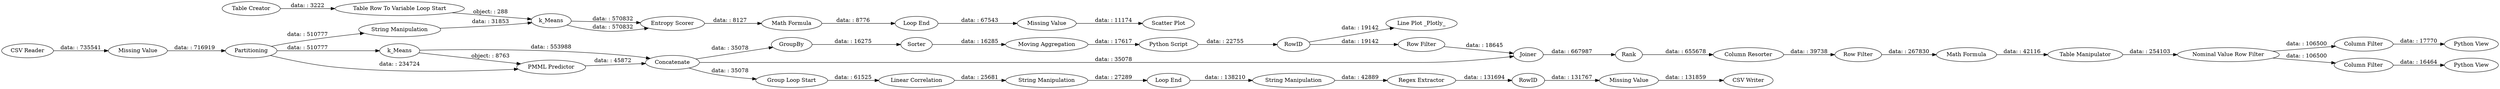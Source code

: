 digraph {
	"-4341484755667898508_5" [label="Table Creator"]
	"-4341484755667898508_6" [label="Table Row To Variable Loop Start"]
	"-4341484755667898508_30" [label="Row Filter"]
	"-4341484755667898508_31" [label="Column Resorter"]
	"-4341484755667898508_28" [label=Joiner]
	"-4341484755667898508_37" [label="Python View"]
	"-4341484755667898508_29" [label=Rank]
	"-4341484755667898508_17" [label="Group Loop Start"]
	"-4341484755667898508_35" [label="Nominal Value Row Filter"]
	"-4341484755667898508_42" [label="Missing Value"]
	"-4341484755667898508_24" [label="Line Plot _Plotly_"]
	"-4341484755667898508_40" [label="Regex Extractor"]
	"-4341484755667898508_41" [label=RowID]
	"-4341484755667898508_16" [label="Linear Correlation"]
	"-4341484755667898508_39" [label="String Manipulation"]
	"-4341484755667898508_23" [label="Moving Aggregation"]
	"-4341484755667898508_4" [label="Missing Value"]
	"-4341484755667898508_19" [label="String Manipulation"]
	"-4341484755667898508_11" [label="Math Formula"]
	"-4341484755667898508_2" [label=k_Means]
	"-4341484755667898508_7" [label="Entropy Scorer"]
	"-4341484755667898508_1" [label="CSV Reader"]
	"-4341484755667898508_21" [label=GroupBy]
	"-4341484755667898508_13" [label=k_Means]
	"-4341484755667898508_9" [label="Loop End"]
	"-4341484755667898508_10" [label="Missing Value"]
	"-4341484755667898508_14" [label="PMML Predictor"]
	"-4341484755667898508_26" [label=RowID]
	"-4341484755667898508_3" [label=Partitioning]
	"-4341484755667898508_22" [label=Sorter]
	"-4341484755667898508_25" [label="Python Script"]
	"-4341484755667898508_32" [label="Table Manipulator"]
	"-4341484755667898508_12" [label="Scatter Plot"]
	"-4341484755667898508_15" [label=Concatenate]
	"-4341484755667898508_27" [label="Row Filter"]
	"-4341484755667898508_8" [label="String Manipulation"]
	"-4341484755667898508_36" [label="Column Filter"]
	"-4341484755667898508_34" [label="Python View"]
	"-4341484755667898508_20" [label="Loop End"]
	"-4341484755667898508_33" [label="Math Formula"]
	"-4341484755667898508_38" [label="Column Filter"]
	"-4341484755667898508_43" [label="CSV Writer"]
	"-4341484755667898508_5" -> "-4341484755667898508_6" [label="data: : 3222"]
	"-4341484755667898508_36" -> "-4341484755667898508_34" [label="data: : 17770"]
	"-4341484755667898508_3" -> "-4341484755667898508_14" [label="data: : 234724"]
	"-4341484755667898508_21" -> "-4341484755667898508_22" [label="data: : 16275"]
	"-4341484755667898508_15" -> "-4341484755667898508_17" [label="data: : 35078"]
	"-4341484755667898508_7" -> "-4341484755667898508_11" [label="data: : 8127"]
	"-4341484755667898508_28" -> "-4341484755667898508_29" [label="data: : 667987"]
	"-4341484755667898508_26" -> "-4341484755667898508_27" [label="data: : 19142"]
	"-4341484755667898508_27" -> "-4341484755667898508_28" [label="data: : 18645"]
	"-4341484755667898508_2" -> "-4341484755667898508_7" [label="data: : 570832"]
	"-4341484755667898508_13" -> "-4341484755667898508_14" [label="object: : 8763"]
	"-4341484755667898508_26" -> "-4341484755667898508_24" [label="data: : 19142"]
	"-4341484755667898508_16" -> "-4341484755667898508_19" [label="data: : 25681"]
	"-4341484755667898508_14" -> "-4341484755667898508_15" [label="data: : 45872"]
	"-4341484755667898508_23" -> "-4341484755667898508_25" [label="data: : 17617"]
	"-4341484755667898508_19" -> "-4341484755667898508_20" [label="data: : 27289"]
	"-4341484755667898508_22" -> "-4341484755667898508_23" [label="data: : 16285"]
	"-4341484755667898508_8" -> "-4341484755667898508_2" [label="data: : 31853"]
	"-4341484755667898508_3" -> "-4341484755667898508_13" [label="data: : 510777"]
	"-4341484755667898508_11" -> "-4341484755667898508_9" [label="data: : 8776"]
	"-4341484755667898508_33" -> "-4341484755667898508_32" [label="data: : 42116"]
	"-4341484755667898508_40" -> "-4341484755667898508_41" [label="data: : 131694"]
	"-4341484755667898508_20" -> "-4341484755667898508_39" [label="data: : 138210"]
	"-4341484755667898508_6" -> "-4341484755667898508_2" [label="object: : 288"]
	"-4341484755667898508_10" -> "-4341484755667898508_12" [label="data: : 11174"]
	"-4341484755667898508_9" -> "-4341484755667898508_10" [label="data: : 67543"]
	"-4341484755667898508_39" -> "-4341484755667898508_40" [label="data: : 42889"]
	"-4341484755667898508_2" -> "-4341484755667898508_7" [label="data: : 570832"]
	"-4341484755667898508_17" -> "-4341484755667898508_16" [label="data: : 61525"]
	"-4341484755667898508_3" -> "-4341484755667898508_8" [label="data: : 510777"]
	"-4341484755667898508_41" -> "-4341484755667898508_42" [label="data: : 131767"]
	"-4341484755667898508_35" -> "-4341484755667898508_36" [label="data: : 106500"]
	"-4341484755667898508_31" -> "-4341484755667898508_30" [label="data: : 39738"]
	"-4341484755667898508_42" -> "-4341484755667898508_43" [label="data: : 131859"]
	"-4341484755667898508_38" -> "-4341484755667898508_37" [label="data: : 16464"]
	"-4341484755667898508_13" -> "-4341484755667898508_15" [label="data: : 553988"]
	"-4341484755667898508_25" -> "-4341484755667898508_26" [label="data: : 22755"]
	"-4341484755667898508_4" -> "-4341484755667898508_3" [label="data: : 716919"]
	"-4341484755667898508_30" -> "-4341484755667898508_33" [label="data: : 267830"]
	"-4341484755667898508_15" -> "-4341484755667898508_28" [label="data: : 35078"]
	"-4341484755667898508_1" -> "-4341484755667898508_4" [label="data: : 735541"]
	"-4341484755667898508_29" -> "-4341484755667898508_31" [label="data: : 655678"]
	"-4341484755667898508_32" -> "-4341484755667898508_35" [label="data: : 254103"]
	"-4341484755667898508_15" -> "-4341484755667898508_21" [label="data: : 35078"]
	"-4341484755667898508_35" -> "-4341484755667898508_38" [label="data: : 106500"]
	rankdir=LR
}
